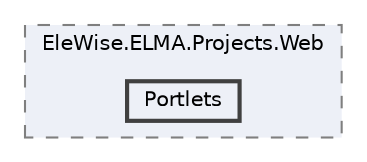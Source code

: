 digraph "Web/Modules/EleWise.ELMA.Projects.Web/Portlets"
{
 // LATEX_PDF_SIZE
  bgcolor="transparent";
  edge [fontname=Helvetica,fontsize=10,labelfontname=Helvetica,labelfontsize=10];
  node [fontname=Helvetica,fontsize=10,shape=box,height=0.2,width=0.4];
  compound=true
  subgraph clusterdir_23a6f94d21080c87fc1e38cbb81deb77 {
    graph [ bgcolor="#edf0f7", pencolor="grey50", label="EleWise.ELMA.Projects.Web", fontname=Helvetica,fontsize=10 style="filled,dashed", URL="dir_23a6f94d21080c87fc1e38cbb81deb77.html",tooltip=""]
  dir_f219e52ce954d9d80f37002fc0aee0e9 [label="Portlets", fillcolor="#edf0f7", color="grey25", style="filled,bold", URL="dir_f219e52ce954d9d80f37002fc0aee0e9.html",tooltip=""];
  }
}
